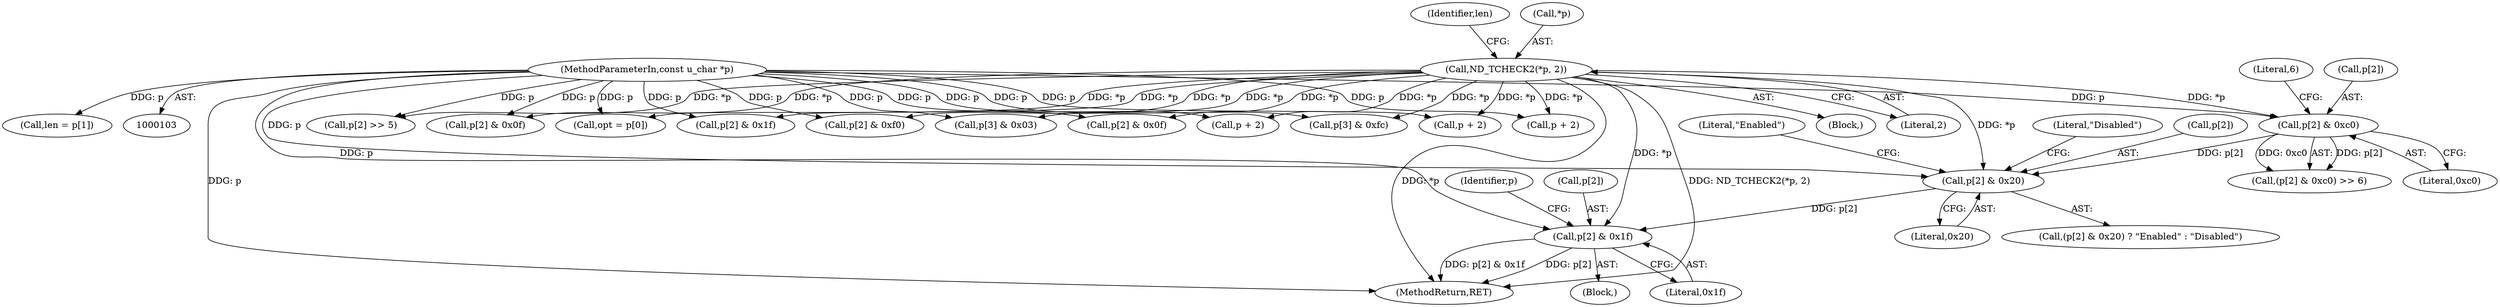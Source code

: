 digraph "0_tcpdump_7029d15f148ef24bb7c6668bc640f5470d085e5a_0@pointer" {
"1000248" [label="(Call,p[2] & 0x1f)"];
"1000240" [label="(Call,p[2] & 0x20)"];
"1000232" [label="(Call,p[2] & 0xc0)"];
"1000105" [label="(MethodParameterIn,const u_char *p)"];
"1000116" [label="(Call,ND_TCHECK2(*p, 2))"];
"1000221" [label="(Call,p + 2)"];
"1000313" [label="(Call,p[3] & 0x03)"];
"1000291" [label="(Call,p[2] & 0x0f)"];
"1000246" [label="(Literal,\"Disabled\")"];
"1000307" [label="(Call,p[3] & 0xfc)"];
"1000240" [label="(Call,p[2] & 0x20)"];
"1000231" [label="(Call,(p[2] & 0xc0) >> 6)"];
"1000254" [label="(Identifier,p)"];
"1000241" [label="(Call,p[2])"];
"1000282" [label="(Call,p[2] & 0xf0)"];
"1000233" [label="(Call,p[2])"];
"1000237" [label="(Literal,6)"];
"1000201" [label="(Call,p[2] & 0x1f)"];
"1000239" [label="(Call,(p[2] & 0x20) ? \"Enabled\" : \"Disabled\")"];
"1000252" [label="(Literal,0x1f)"];
"1000375" [label="(MethodReturn,RET)"];
"1000116" [label="(Call,ND_TCHECK2(*p, 2))"];
"1000125" [label="(Call,opt = p[0])"];
"1000105" [label="(MethodParameterIn,const u_char *p)"];
"1000247" [label="(Block,)"];
"1000107" [label="(Block,)"];
"1000121" [label="(Identifier,len)"];
"1000245" [label="(Literal,\"Enabled\")"];
"1000120" [label="(Call,len = p[1])"];
"1000244" [label="(Literal,0x20)"];
"1000186" [label="(Call,p + 2)"];
"1000117" [label="(Call,*p)"];
"1000300" [label="(Call,p[2] & 0x0f)"];
"1000232" [label="(Call,p[2] & 0xc0)"];
"1000119" [label="(Literal,2)"];
"1000248" [label="(Call,p[2] & 0x1f)"];
"1000196" [label="(Call,p[2] >> 5)"];
"1000249" [label="(Call,p[2])"];
"1000236" [label="(Literal,0xc0)"];
"1000271" [label="(Call,p + 2)"];
"1000248" -> "1000247"  [label="AST: "];
"1000248" -> "1000252"  [label="CFG: "];
"1000249" -> "1000248"  [label="AST: "];
"1000252" -> "1000248"  [label="AST: "];
"1000254" -> "1000248"  [label="CFG: "];
"1000248" -> "1000375"  [label="DDG: p[2] & 0x1f"];
"1000248" -> "1000375"  [label="DDG: p[2]"];
"1000240" -> "1000248"  [label="DDG: p[2]"];
"1000105" -> "1000248"  [label="DDG: p"];
"1000116" -> "1000248"  [label="DDG: *p"];
"1000240" -> "1000239"  [label="AST: "];
"1000240" -> "1000244"  [label="CFG: "];
"1000241" -> "1000240"  [label="AST: "];
"1000244" -> "1000240"  [label="AST: "];
"1000245" -> "1000240"  [label="CFG: "];
"1000246" -> "1000240"  [label="CFG: "];
"1000232" -> "1000240"  [label="DDG: p[2]"];
"1000105" -> "1000240"  [label="DDG: p"];
"1000116" -> "1000240"  [label="DDG: *p"];
"1000232" -> "1000231"  [label="AST: "];
"1000232" -> "1000236"  [label="CFG: "];
"1000233" -> "1000232"  [label="AST: "];
"1000236" -> "1000232"  [label="AST: "];
"1000237" -> "1000232"  [label="CFG: "];
"1000232" -> "1000231"  [label="DDG: p[2]"];
"1000232" -> "1000231"  [label="DDG: 0xc0"];
"1000105" -> "1000232"  [label="DDG: p"];
"1000116" -> "1000232"  [label="DDG: *p"];
"1000105" -> "1000103"  [label="AST: "];
"1000105" -> "1000375"  [label="DDG: p"];
"1000105" -> "1000120"  [label="DDG: p"];
"1000105" -> "1000125"  [label="DDG: p"];
"1000105" -> "1000186"  [label="DDG: p"];
"1000105" -> "1000196"  [label="DDG: p"];
"1000105" -> "1000201"  [label="DDG: p"];
"1000105" -> "1000221"  [label="DDG: p"];
"1000105" -> "1000271"  [label="DDG: p"];
"1000105" -> "1000282"  [label="DDG: p"];
"1000105" -> "1000291"  [label="DDG: p"];
"1000105" -> "1000300"  [label="DDG: p"];
"1000105" -> "1000307"  [label="DDG: p"];
"1000105" -> "1000313"  [label="DDG: p"];
"1000116" -> "1000107"  [label="AST: "];
"1000116" -> "1000119"  [label="CFG: "];
"1000117" -> "1000116"  [label="AST: "];
"1000119" -> "1000116"  [label="AST: "];
"1000121" -> "1000116"  [label="CFG: "];
"1000116" -> "1000375"  [label="DDG: *p"];
"1000116" -> "1000375"  [label="DDG: ND_TCHECK2(*p, 2)"];
"1000116" -> "1000125"  [label="DDG: *p"];
"1000116" -> "1000186"  [label="DDG: *p"];
"1000116" -> "1000196"  [label="DDG: *p"];
"1000116" -> "1000201"  [label="DDG: *p"];
"1000116" -> "1000221"  [label="DDG: *p"];
"1000116" -> "1000271"  [label="DDG: *p"];
"1000116" -> "1000282"  [label="DDG: *p"];
"1000116" -> "1000291"  [label="DDG: *p"];
"1000116" -> "1000300"  [label="DDG: *p"];
"1000116" -> "1000307"  [label="DDG: *p"];
"1000116" -> "1000313"  [label="DDG: *p"];
}
